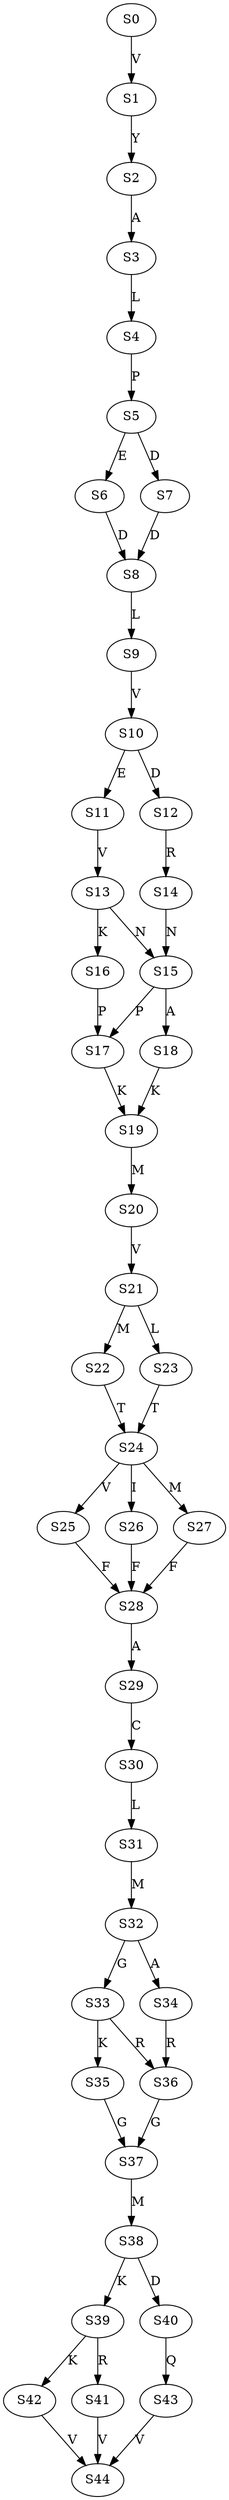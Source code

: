 strict digraph  {
	S0 -> S1 [ label = V ];
	S1 -> S2 [ label = Y ];
	S2 -> S3 [ label = A ];
	S3 -> S4 [ label = L ];
	S4 -> S5 [ label = P ];
	S5 -> S6 [ label = E ];
	S5 -> S7 [ label = D ];
	S6 -> S8 [ label = D ];
	S7 -> S8 [ label = D ];
	S8 -> S9 [ label = L ];
	S9 -> S10 [ label = V ];
	S10 -> S11 [ label = E ];
	S10 -> S12 [ label = D ];
	S11 -> S13 [ label = V ];
	S12 -> S14 [ label = R ];
	S13 -> S15 [ label = N ];
	S13 -> S16 [ label = K ];
	S14 -> S15 [ label = N ];
	S15 -> S17 [ label = P ];
	S15 -> S18 [ label = A ];
	S16 -> S17 [ label = P ];
	S17 -> S19 [ label = K ];
	S18 -> S19 [ label = K ];
	S19 -> S20 [ label = M ];
	S20 -> S21 [ label = V ];
	S21 -> S22 [ label = M ];
	S21 -> S23 [ label = L ];
	S22 -> S24 [ label = T ];
	S23 -> S24 [ label = T ];
	S24 -> S25 [ label = V ];
	S24 -> S26 [ label = I ];
	S24 -> S27 [ label = M ];
	S25 -> S28 [ label = F ];
	S26 -> S28 [ label = F ];
	S27 -> S28 [ label = F ];
	S28 -> S29 [ label = A ];
	S29 -> S30 [ label = C ];
	S30 -> S31 [ label = L ];
	S31 -> S32 [ label = M ];
	S32 -> S33 [ label = G ];
	S32 -> S34 [ label = A ];
	S33 -> S35 [ label = K ];
	S33 -> S36 [ label = R ];
	S34 -> S36 [ label = R ];
	S35 -> S37 [ label = G ];
	S36 -> S37 [ label = G ];
	S37 -> S38 [ label = M ];
	S38 -> S39 [ label = K ];
	S38 -> S40 [ label = D ];
	S39 -> S41 [ label = R ];
	S39 -> S42 [ label = K ];
	S40 -> S43 [ label = Q ];
	S41 -> S44 [ label = V ];
	S42 -> S44 [ label = V ];
	S43 -> S44 [ label = V ];
}
